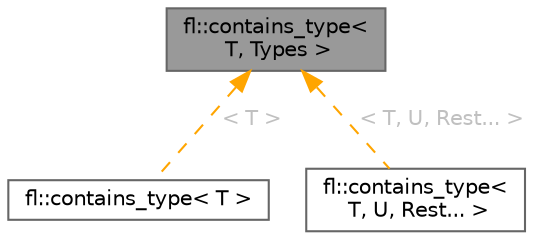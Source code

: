 digraph "fl::contains_type&lt; T, Types &gt;"
{
 // INTERACTIVE_SVG=YES
 // LATEX_PDF_SIZE
  bgcolor="transparent";
  edge [fontname=Helvetica,fontsize=10,labelfontname=Helvetica,labelfontsize=10];
  node [fontname=Helvetica,fontsize=10,shape=box,height=0.2,width=0.4];
  Node1 [id="Node000001",label="fl::contains_type\<\l T, Types \>",height=0.2,width=0.4,color="gray40", fillcolor="grey60", style="filled", fontcolor="black",tooltip=" "];
  Node1 -> Node2 [id="edge1_Node000001_Node000002",dir="back",color="orange",style="dashed",tooltip=" ",label=" \< T \>",fontcolor="grey" ];
  Node2 [id="Node000002",label="fl::contains_type\< T \>",height=0.2,width=0.4,color="gray40", fillcolor="white", style="filled",URL="$d4/dad/structfl_1_1contains__type_3_01_t_01_4.html",tooltip=" "];
  Node1 -> Node3 [id="edge2_Node000001_Node000003",dir="back",color="orange",style="dashed",tooltip=" ",label=" \< T, U, Rest... \>",fontcolor="grey" ];
  Node3 [id="Node000003",label="fl::contains_type\<\l T, U, Rest... \>",height=0.2,width=0.4,color="gray40", fillcolor="white", style="filled",URL="$d3/d65/structfl_1_1contains__type_3_01_t_00_01_u_00_01_rest_8_8_8_01_4.html",tooltip=" "];
}
